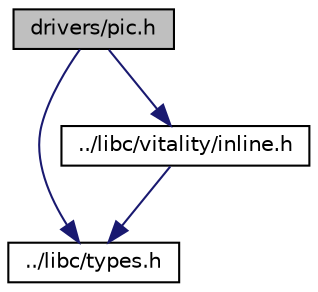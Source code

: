 digraph "drivers/pic.h"
{
  edge [fontname="Helvetica",fontsize="10",labelfontname="Helvetica",labelfontsize="10"];
  node [fontname="Helvetica",fontsize="10",shape=record];
  Node0 [label="drivers/pic.h",height=0.2,width=0.4,color="black", fillcolor="grey75", style="filled", fontcolor="black"];
  Node0 -> Node1 [color="midnightblue",fontsize="10",style="solid"];
  Node1 [label="../libc/types.h",height=0.2,width=0.4,color="black", fillcolor="white", style="filled",URL="$a00095.html"];
  Node0 -> Node2 [color="midnightblue",fontsize="10",style="solid"];
  Node2 [label="../libc/vitality/inline.h",height=0.2,width=0.4,color="black", fillcolor="white", style="filled",URL="$a00104.html"];
  Node2 -> Node1 [color="midnightblue",fontsize="10",style="solid"];
}
